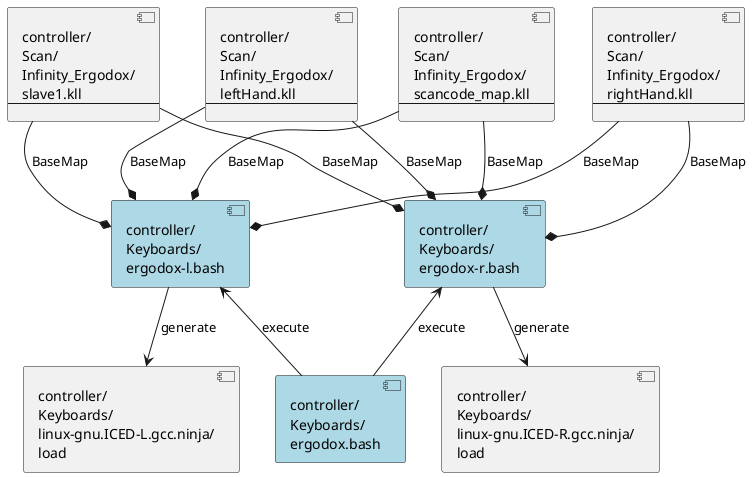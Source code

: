 '
' build.uml
'

@startuml
component ergodox_l_bash #LightBlue [
controller/
Keyboards/
ergodox-l.bash
]

component ergodox_r_bash #LightBlue [
controller/
Keyboards/
ergodox-r.bash
]

component ergodox_bash #LightBlue [
controller/
Keyboards/
ergodox.bash
]


component scancode_map_kll [
controller/
Scan/
Infinity_Ergodox/
scancode_map.kll
---
]

component leftHand_kll [
controller/
Scan/
Infinity_Ergodox/
leftHand.kll
---
]

component slave1_kll [
controller/
Scan/
Infinity_Ergodox/
slave1.kll
---
]

component rightHand_kll [
controller/
Scan/
Infinity_Ergodox/
rightHand.kll
---
]

component R_load [
controller/
Keyboards/
linux-gnu.ICED-R.gcc.ninja/
load
]

component L_load [
controller/
Keyboards/
linux-gnu.ICED-L.gcc.ninja/
load
]

ergodox_l_bash <-- ergodox_bash : execute
ergodox_r_bash <-- ergodox_bash : execute
ergodox_l_bash --> L_load : generate
ergodox_r_bash --> R_load : generate

scancode_map_kll --* ergodox_l_bash : BaseMap
leftHand_kll     --* ergodox_l_bash : BaseMap
slave1_kll       --* ergodox_l_bash : BaseMap
rightHand_kll    --* ergodox_l_bash : BaseMap

scancode_map_kll --* ergodox_r_bash : BaseMap
rightHand_kll    --* ergodox_r_bash : BaseMap
slave1_kll       --* ergodox_r_bash : BaseMap
leftHand_kll     --* ergodox_r_bash : BaseMap
@enduml
